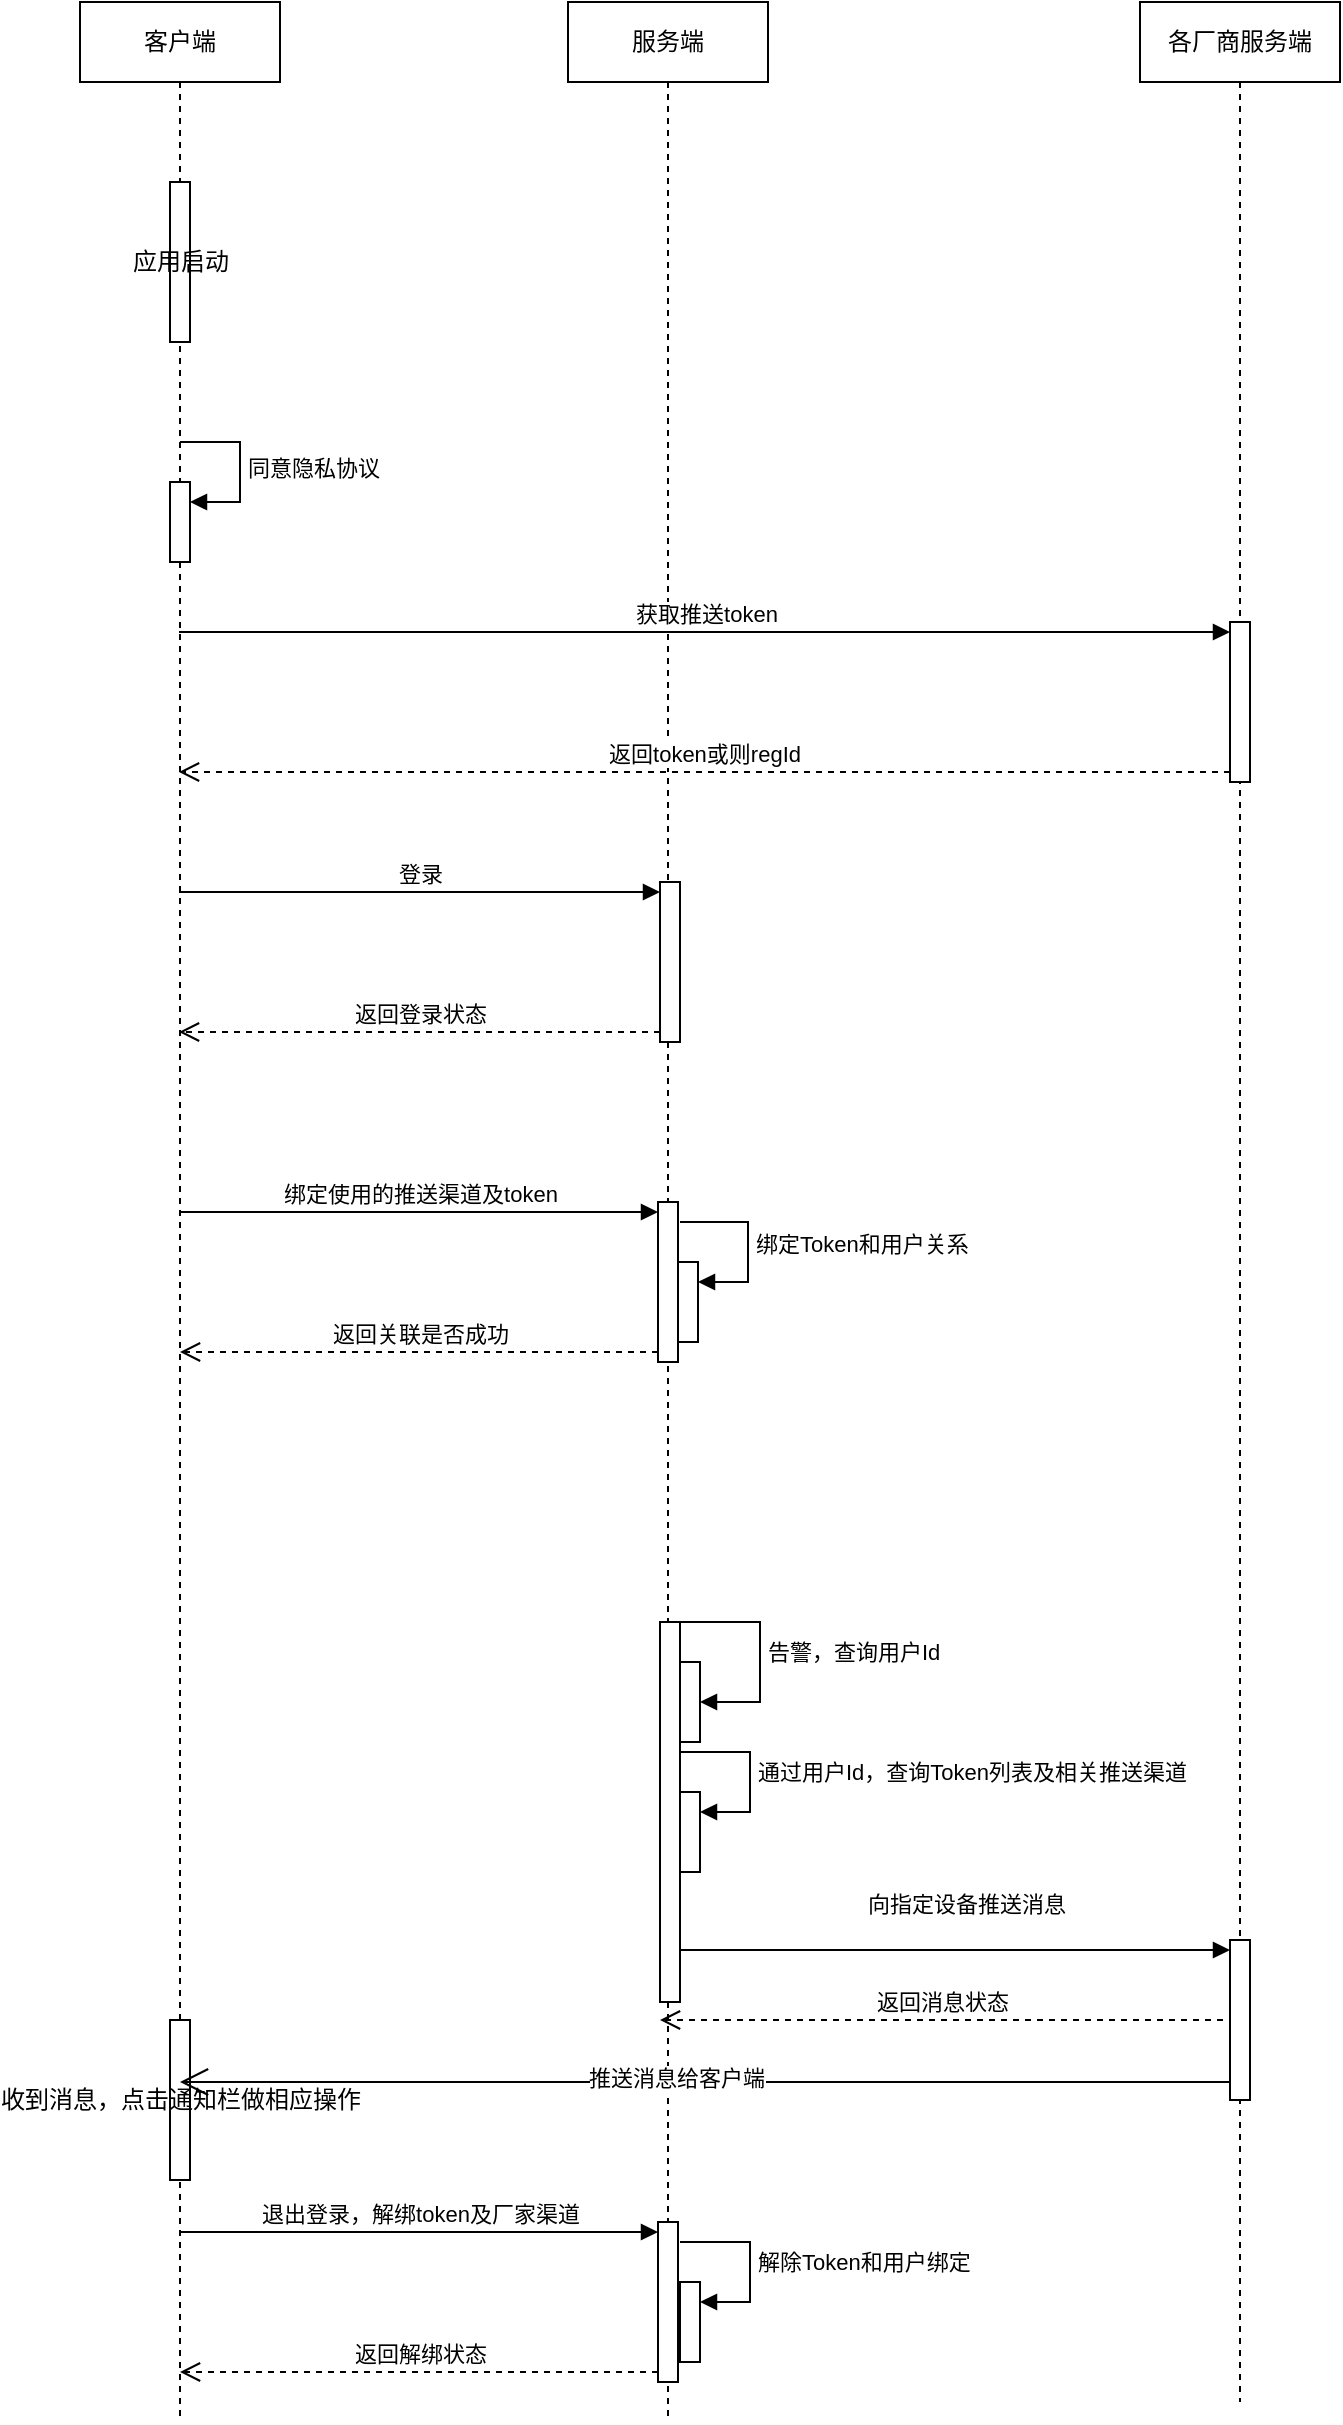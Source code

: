 <mxfile version="22.0.4" type="github">
  <diagram name="第 1 页" id="6-j45o7W-66angElEHuD">
    <mxGraphModel dx="1434" dy="790" grid="1" gridSize="10" guides="1" tooltips="1" connect="1" arrows="1" fold="1" page="1" pageScale="1" pageWidth="827" pageHeight="1169" math="0" shadow="0">
      <root>
        <mxCell id="0" />
        <mxCell id="1" parent="0" />
        <mxCell id="sv7yGNRD_cg-8nogzaBN-1" value="客户端" style="shape=umlLifeline;perimeter=lifelinePerimeter;whiteSpace=wrap;html=1;container=1;dropTarget=0;collapsible=0;recursiveResize=0;outlineConnect=0;portConstraint=eastwest;newEdgeStyle={&quot;curved&quot;:0,&quot;rounded&quot;:0};" parent="1" vertex="1">
          <mxGeometry x="70" y="80" width="100" height="1210" as="geometry" />
        </mxCell>
        <mxCell id="sv7yGNRD_cg-8nogzaBN-4" value="应用启动" style="html=1;points=[[0,0,0,0,5],[0,1,0,0,-5],[1,0,0,0,5],[1,1,0,0,-5]];perimeter=orthogonalPerimeter;outlineConnect=0;targetShapes=umlLifeline;portConstraint=eastwest;newEdgeStyle={&quot;curved&quot;:0,&quot;rounded&quot;:0};" parent="sv7yGNRD_cg-8nogzaBN-1" vertex="1">
          <mxGeometry x="45" y="90" width="10" height="80" as="geometry" />
        </mxCell>
        <mxCell id="sv7yGNRD_cg-8nogzaBN-7" value="" style="html=1;points=[[0,0,0,0,5],[0,1,0,0,-5],[1,0,0,0,5],[1,1,0,0,-5]];perimeter=orthogonalPerimeter;outlineConnect=0;targetShapes=umlLifeline;portConstraint=eastwest;newEdgeStyle={&quot;curved&quot;:0,&quot;rounded&quot;:0};" parent="sv7yGNRD_cg-8nogzaBN-1" vertex="1">
          <mxGeometry x="45" y="240" width="10" height="40" as="geometry" />
        </mxCell>
        <mxCell id="sv7yGNRD_cg-8nogzaBN-8" value="同意隐私协议" style="html=1;align=left;spacingLeft=2;endArrow=block;rounded=0;edgeStyle=orthogonalEdgeStyle;curved=0;rounded=0;" parent="sv7yGNRD_cg-8nogzaBN-1" target="sv7yGNRD_cg-8nogzaBN-7" edge="1">
          <mxGeometry relative="1" as="geometry">
            <mxPoint x="50" y="220" as="sourcePoint" />
            <Array as="points">
              <mxPoint x="80" y="250" />
            </Array>
          </mxGeometry>
        </mxCell>
        <mxCell id="sv7yGNRD_cg-8nogzaBN-24" value="收到消息，点击通知栏做相应操作" style="html=1;points=[[0,0,0,0,5],[0,1,0,0,-5],[1,0,0,0,5],[1,1,0,0,-5]];perimeter=orthogonalPerimeter;outlineConnect=0;targetShapes=umlLifeline;portConstraint=eastwest;newEdgeStyle={&quot;curved&quot;:0,&quot;rounded&quot;:0};" parent="sv7yGNRD_cg-8nogzaBN-1" vertex="1">
          <mxGeometry x="45" y="1009" width="10" height="80" as="geometry" />
        </mxCell>
        <mxCell id="sv7yGNRD_cg-8nogzaBN-2" value="服务端" style="shape=umlLifeline;perimeter=lifelinePerimeter;whiteSpace=wrap;html=1;container=1;dropTarget=0;collapsible=0;recursiveResize=0;outlineConnect=0;portConstraint=eastwest;newEdgeStyle={&quot;curved&quot;:0,&quot;rounded&quot;:0};" parent="1" vertex="1">
          <mxGeometry x="314" y="80" width="100" height="1210" as="geometry" />
        </mxCell>
        <mxCell id="sv7yGNRD_cg-8nogzaBN-15" value="" style="html=1;points=[[0,0,0,0,5],[0,1,0,0,-5],[1,0,0,0,5],[1,1,0,0,-5]];perimeter=orthogonalPerimeter;outlineConnect=0;targetShapes=umlLifeline;portConstraint=eastwest;newEdgeStyle={&quot;curved&quot;:0,&quot;rounded&quot;:0};" parent="sv7yGNRD_cg-8nogzaBN-2" vertex="1">
          <mxGeometry x="45" y="600" width="10" height="80" as="geometry" />
        </mxCell>
        <mxCell id="sv7yGNRD_cg-8nogzaBN-19" value="" style="html=1;points=[[0,0,0,0,5],[0,1,0,0,-5],[1,0,0,0,5],[1,1,0,0,-5]];perimeter=orthogonalPerimeter;outlineConnect=0;targetShapes=umlLifeline;portConstraint=eastwest;newEdgeStyle={&quot;curved&quot;:0,&quot;rounded&quot;:0};" parent="sv7yGNRD_cg-8nogzaBN-2" vertex="1">
          <mxGeometry x="46" y="810" width="10" height="190" as="geometry" />
        </mxCell>
        <mxCell id="sv7yGNRD_cg-8nogzaBN-29" value="" style="html=1;points=[[0,0,0,0,5],[0,1,0,0,-5],[1,0,0,0,5],[1,1,0,0,-5]];perimeter=orthogonalPerimeter;outlineConnect=0;targetShapes=umlLifeline;portConstraint=eastwest;newEdgeStyle={&quot;curved&quot;:0,&quot;rounded&quot;:0};" parent="sv7yGNRD_cg-8nogzaBN-2" vertex="1">
          <mxGeometry x="45" y="1110" width="10" height="80" as="geometry" />
        </mxCell>
        <mxCell id="ZP5Zvn0at6DC-guyt6DE-2" value="" style="html=1;points=[[0,0,0,0,5],[0,1,0,0,-5],[1,0,0,0,5],[1,1,0,0,-5]];perimeter=orthogonalPerimeter;outlineConnect=0;targetShapes=umlLifeline;portConstraint=eastwest;newEdgeStyle={&quot;curved&quot;:0,&quot;rounded&quot;:0};" parent="sv7yGNRD_cg-8nogzaBN-2" vertex="1">
          <mxGeometry x="56" y="830" width="10" height="40" as="geometry" />
        </mxCell>
        <mxCell id="ZP5Zvn0at6DC-guyt6DE-3" value="告警，查询用户Id" style="html=1;align=left;spacingLeft=2;endArrow=block;rounded=0;edgeStyle=orthogonalEdgeStyle;curved=0;rounded=0;" parent="sv7yGNRD_cg-8nogzaBN-2" source="sv7yGNRD_cg-8nogzaBN-19" target="ZP5Zvn0at6DC-guyt6DE-2" edge="1">
          <mxGeometry relative="1" as="geometry">
            <mxPoint x="66" y="830" as="sourcePoint" />
            <Array as="points">
              <mxPoint x="96" y="810" />
              <mxPoint x="96" y="850" />
            </Array>
            <mxPoint as="offset" />
          </mxGeometry>
        </mxCell>
        <mxCell id="ZP5Zvn0at6DC-guyt6DE-6" value="" style="html=1;points=[[0,0,0,0,5],[0,1,0,0,-5],[1,0,0,0,5],[1,1,0,0,-5]];perimeter=orthogonalPerimeter;outlineConnect=0;targetShapes=umlLifeline;portConstraint=eastwest;newEdgeStyle={&quot;curved&quot;:0,&quot;rounded&quot;:0};" parent="sv7yGNRD_cg-8nogzaBN-2" vertex="1">
          <mxGeometry x="56" y="895" width="10" height="40" as="geometry" />
        </mxCell>
        <mxCell id="ZP5Zvn0at6DC-guyt6DE-7" value="通过用户Id，查询Token列表及相关推送渠道" style="html=1;align=left;spacingLeft=2;endArrow=block;rounded=0;edgeStyle=orthogonalEdgeStyle;curved=0;rounded=0;" parent="sv7yGNRD_cg-8nogzaBN-2" target="ZP5Zvn0at6DC-guyt6DE-6" edge="1">
          <mxGeometry relative="1" as="geometry">
            <mxPoint x="56" y="875" as="sourcePoint" />
            <Array as="points">
              <mxPoint x="91" y="905" />
            </Array>
          </mxGeometry>
        </mxCell>
        <mxCell id="ZP5Zvn0at6DC-guyt6DE-10" value="" style="html=1;points=[[0,0,0,0,5],[0,1,0,0,-5],[1,0,0,0,5],[1,1,0,0,-5]];perimeter=orthogonalPerimeter;outlineConnect=0;targetShapes=umlLifeline;portConstraint=eastwest;newEdgeStyle={&quot;curved&quot;:0,&quot;rounded&quot;:0};" parent="sv7yGNRD_cg-8nogzaBN-2" vertex="1">
          <mxGeometry x="55" y="630" width="10" height="40" as="geometry" />
        </mxCell>
        <mxCell id="ZP5Zvn0at6DC-guyt6DE-11" value="绑定Token和用户关系" style="html=1;align=left;spacingLeft=2;endArrow=block;rounded=0;edgeStyle=orthogonalEdgeStyle;curved=0;rounded=0;" parent="sv7yGNRD_cg-8nogzaBN-2" target="ZP5Zvn0at6DC-guyt6DE-10" edge="1">
          <mxGeometry relative="1" as="geometry">
            <mxPoint x="56" y="610" as="sourcePoint" />
            <Array as="points">
              <mxPoint x="90" y="640" />
            </Array>
          </mxGeometry>
        </mxCell>
        <mxCell id="ZP5Zvn0at6DC-guyt6DE-12" value="" style="html=1;points=[[0,0,0,0,5],[0,1,0,0,-5],[1,0,0,0,5],[1,1,0,0,-5]];perimeter=orthogonalPerimeter;outlineConnect=0;targetShapes=umlLifeline;portConstraint=eastwest;newEdgeStyle={&quot;curved&quot;:0,&quot;rounded&quot;:0};" parent="sv7yGNRD_cg-8nogzaBN-2" vertex="1">
          <mxGeometry x="56" y="1140" width="10" height="40" as="geometry" />
        </mxCell>
        <mxCell id="ZP5Zvn0at6DC-guyt6DE-13" value="解除Token和用户绑定" style="html=1;align=left;spacingLeft=2;endArrow=block;rounded=0;edgeStyle=orthogonalEdgeStyle;curved=0;rounded=0;" parent="sv7yGNRD_cg-8nogzaBN-2" target="ZP5Zvn0at6DC-guyt6DE-12" edge="1">
          <mxGeometry relative="1" as="geometry">
            <mxPoint x="56" y="1120" as="sourcePoint" />
            <Array as="points">
              <mxPoint x="91" y="1150" />
            </Array>
          </mxGeometry>
        </mxCell>
        <mxCell id="sv7yGNRD_cg-8nogzaBN-3" value="各厂商服务端" style="shape=umlLifeline;perimeter=lifelinePerimeter;whiteSpace=wrap;html=1;container=1;dropTarget=0;collapsible=0;recursiveResize=0;outlineConnect=0;portConstraint=eastwest;newEdgeStyle={&quot;curved&quot;:0,&quot;rounded&quot;:0};" parent="1" vertex="1">
          <mxGeometry x="600" y="80" width="100" height="1200" as="geometry" />
        </mxCell>
        <mxCell id="sv7yGNRD_cg-8nogzaBN-12" value="" style="html=1;points=[[0,0,0,0,5],[0,1,0,0,-5],[1,0,0,0,5],[1,1,0,0,-5]];perimeter=orthogonalPerimeter;outlineConnect=0;targetShapes=umlLifeline;portConstraint=eastwest;newEdgeStyle={&quot;curved&quot;:0,&quot;rounded&quot;:0};" parent="sv7yGNRD_cg-8nogzaBN-3" vertex="1">
          <mxGeometry x="45" y="310" width="10" height="80" as="geometry" />
        </mxCell>
        <mxCell id="sv7yGNRD_cg-8nogzaBN-21" value="" style="html=1;points=[[0,0,0,0,5],[0,1,0,0,-5],[1,0,0,0,5],[1,1,0,0,-5]];perimeter=orthogonalPerimeter;outlineConnect=0;targetShapes=umlLifeline;portConstraint=eastwest;newEdgeStyle={&quot;curved&quot;:0,&quot;rounded&quot;:0};" parent="sv7yGNRD_cg-8nogzaBN-3" vertex="1">
          <mxGeometry x="45" y="969" width="10" height="80" as="geometry" />
        </mxCell>
        <mxCell id="sv7yGNRD_cg-8nogzaBN-13" value="获取推送token" style="html=1;verticalAlign=bottom;endArrow=block;curved=0;rounded=0;entryX=0;entryY=0;entryDx=0;entryDy=5;" parent="1" target="sv7yGNRD_cg-8nogzaBN-12" edge="1">
          <mxGeometry relative="1" as="geometry">
            <mxPoint x="119.5" y="395" as="sourcePoint" />
          </mxGeometry>
        </mxCell>
        <mxCell id="sv7yGNRD_cg-8nogzaBN-14" value="返回token或则regId" style="html=1;verticalAlign=bottom;endArrow=open;dashed=1;endSize=8;curved=0;rounded=0;exitX=0;exitY=1;exitDx=0;exitDy=-5;" parent="1" source="sv7yGNRD_cg-8nogzaBN-12" edge="1">
          <mxGeometry relative="1" as="geometry">
            <mxPoint x="119.5" y="465" as="targetPoint" />
          </mxGeometry>
        </mxCell>
        <mxCell id="sv7yGNRD_cg-8nogzaBN-16" value="绑定使用的推送渠道及token" style="html=1;verticalAlign=bottom;endArrow=block;curved=0;rounded=0;entryX=0;entryY=0;entryDx=0;entryDy=5;" parent="1" source="sv7yGNRD_cg-8nogzaBN-1" target="sv7yGNRD_cg-8nogzaBN-15" edge="1">
          <mxGeometry relative="1" as="geometry">
            <mxPoint x="289" y="685" as="sourcePoint" />
          </mxGeometry>
        </mxCell>
        <mxCell id="sv7yGNRD_cg-8nogzaBN-17" value="返回关联是否成功" style="html=1;verticalAlign=bottom;endArrow=open;dashed=1;endSize=8;curved=0;rounded=0;exitX=0;exitY=1;exitDx=0;exitDy=-5;" parent="1" source="sv7yGNRD_cg-8nogzaBN-15" target="sv7yGNRD_cg-8nogzaBN-1" edge="1">
          <mxGeometry relative="1" as="geometry">
            <mxPoint x="289" y="755" as="targetPoint" />
          </mxGeometry>
        </mxCell>
        <mxCell id="sv7yGNRD_cg-8nogzaBN-22" value="向指定设备推送消息" style="html=1;verticalAlign=bottom;endArrow=block;curved=0;rounded=0;entryX=0;entryY=0;entryDx=0;entryDy=5;" parent="1" source="sv7yGNRD_cg-8nogzaBN-19" target="sv7yGNRD_cg-8nogzaBN-21" edge="1">
          <mxGeometry x="0.041" y="14" relative="1" as="geometry">
            <mxPoint x="380" y="1054" as="sourcePoint" />
            <mxPoint as="offset" />
          </mxGeometry>
        </mxCell>
        <mxCell id="sv7yGNRD_cg-8nogzaBN-23" value="返回消息状态" style="html=1;verticalAlign=bottom;endArrow=open;dashed=1;endSize=8;curved=0;rounded=0;exitX=0;exitY=1;exitDx=0;exitDy=-5;" parent="1" edge="1">
          <mxGeometry relative="1" as="geometry">
            <mxPoint x="360" y="1089" as="targetPoint" />
            <mxPoint x="641.5" y="1089" as="sourcePoint" />
          </mxGeometry>
        </mxCell>
        <mxCell id="sv7yGNRD_cg-8nogzaBN-30" value="退出登录，解绑token及厂家渠道" style="html=1;verticalAlign=bottom;endArrow=block;curved=0;rounded=0;entryX=0;entryY=0;entryDx=0;entryDy=5;" parent="1" source="sv7yGNRD_cg-8nogzaBN-1" target="sv7yGNRD_cg-8nogzaBN-29" edge="1">
          <mxGeometry relative="1" as="geometry">
            <mxPoint x="290" y="1125" as="sourcePoint" />
          </mxGeometry>
        </mxCell>
        <mxCell id="sv7yGNRD_cg-8nogzaBN-31" value="返回解绑状态" style="html=1;verticalAlign=bottom;endArrow=open;dashed=1;endSize=8;curved=0;rounded=0;exitX=0;exitY=1;exitDx=0;exitDy=-5;" parent="1" source="sv7yGNRD_cg-8nogzaBN-29" target="sv7yGNRD_cg-8nogzaBN-1" edge="1">
          <mxGeometry relative="1" as="geometry">
            <mxPoint x="290" y="1195" as="targetPoint" />
          </mxGeometry>
        </mxCell>
        <mxCell id="sv7yGNRD_cg-8nogzaBN-9" value="" style="html=1;points=[[0,0,0,0,5],[0,1,0,0,-5],[1,0,0,0,5],[1,1,0,0,-5]];perimeter=orthogonalPerimeter;outlineConnect=0;targetShapes=umlLifeline;portConstraint=eastwest;newEdgeStyle={&quot;curved&quot;:0,&quot;rounded&quot;:0};" parent="1" vertex="1">
          <mxGeometry x="360" y="520" width="10" height="80" as="geometry" />
        </mxCell>
        <mxCell id="sv7yGNRD_cg-8nogzaBN-10" value="登录" style="html=1;verticalAlign=bottom;endArrow=block;curved=0;rounded=0;entryX=0;entryY=0;entryDx=0;entryDy=5;" parent="1" target="sv7yGNRD_cg-8nogzaBN-9" edge="1">
          <mxGeometry relative="1" as="geometry">
            <mxPoint x="119.5" y="525" as="sourcePoint" />
          </mxGeometry>
        </mxCell>
        <mxCell id="sv7yGNRD_cg-8nogzaBN-11" value="返回登录状态" style="html=1;verticalAlign=bottom;endArrow=open;dashed=1;endSize=8;curved=0;rounded=0;exitX=0;exitY=1;exitDx=0;exitDy=-5;" parent="1" source="sv7yGNRD_cg-8nogzaBN-9" edge="1">
          <mxGeometry relative="1" as="geometry">
            <mxPoint x="119.5" y="595" as="targetPoint" />
          </mxGeometry>
        </mxCell>
        <mxCell id="GY2-AC5ymq7YgEknMSqd-1" value="" style="endArrow=open;endFill=1;endSize=12;html=1;rounded=0;" edge="1" parent="1" source="sv7yGNRD_cg-8nogzaBN-21">
          <mxGeometry width="160" relative="1" as="geometry">
            <mxPoint x="640" y="1120" as="sourcePoint" />
            <mxPoint x="120" y="1120" as="targetPoint" />
          </mxGeometry>
        </mxCell>
        <mxCell id="GY2-AC5ymq7YgEknMSqd-2" value="推送消息给客户端" style="edgeLabel;html=1;align=center;verticalAlign=middle;resizable=0;points=[];" vertex="1" connectable="0" parent="GY2-AC5ymq7YgEknMSqd-1">
          <mxGeometry x="0.056" y="-2" relative="1" as="geometry">
            <mxPoint as="offset" />
          </mxGeometry>
        </mxCell>
      </root>
    </mxGraphModel>
  </diagram>
</mxfile>
